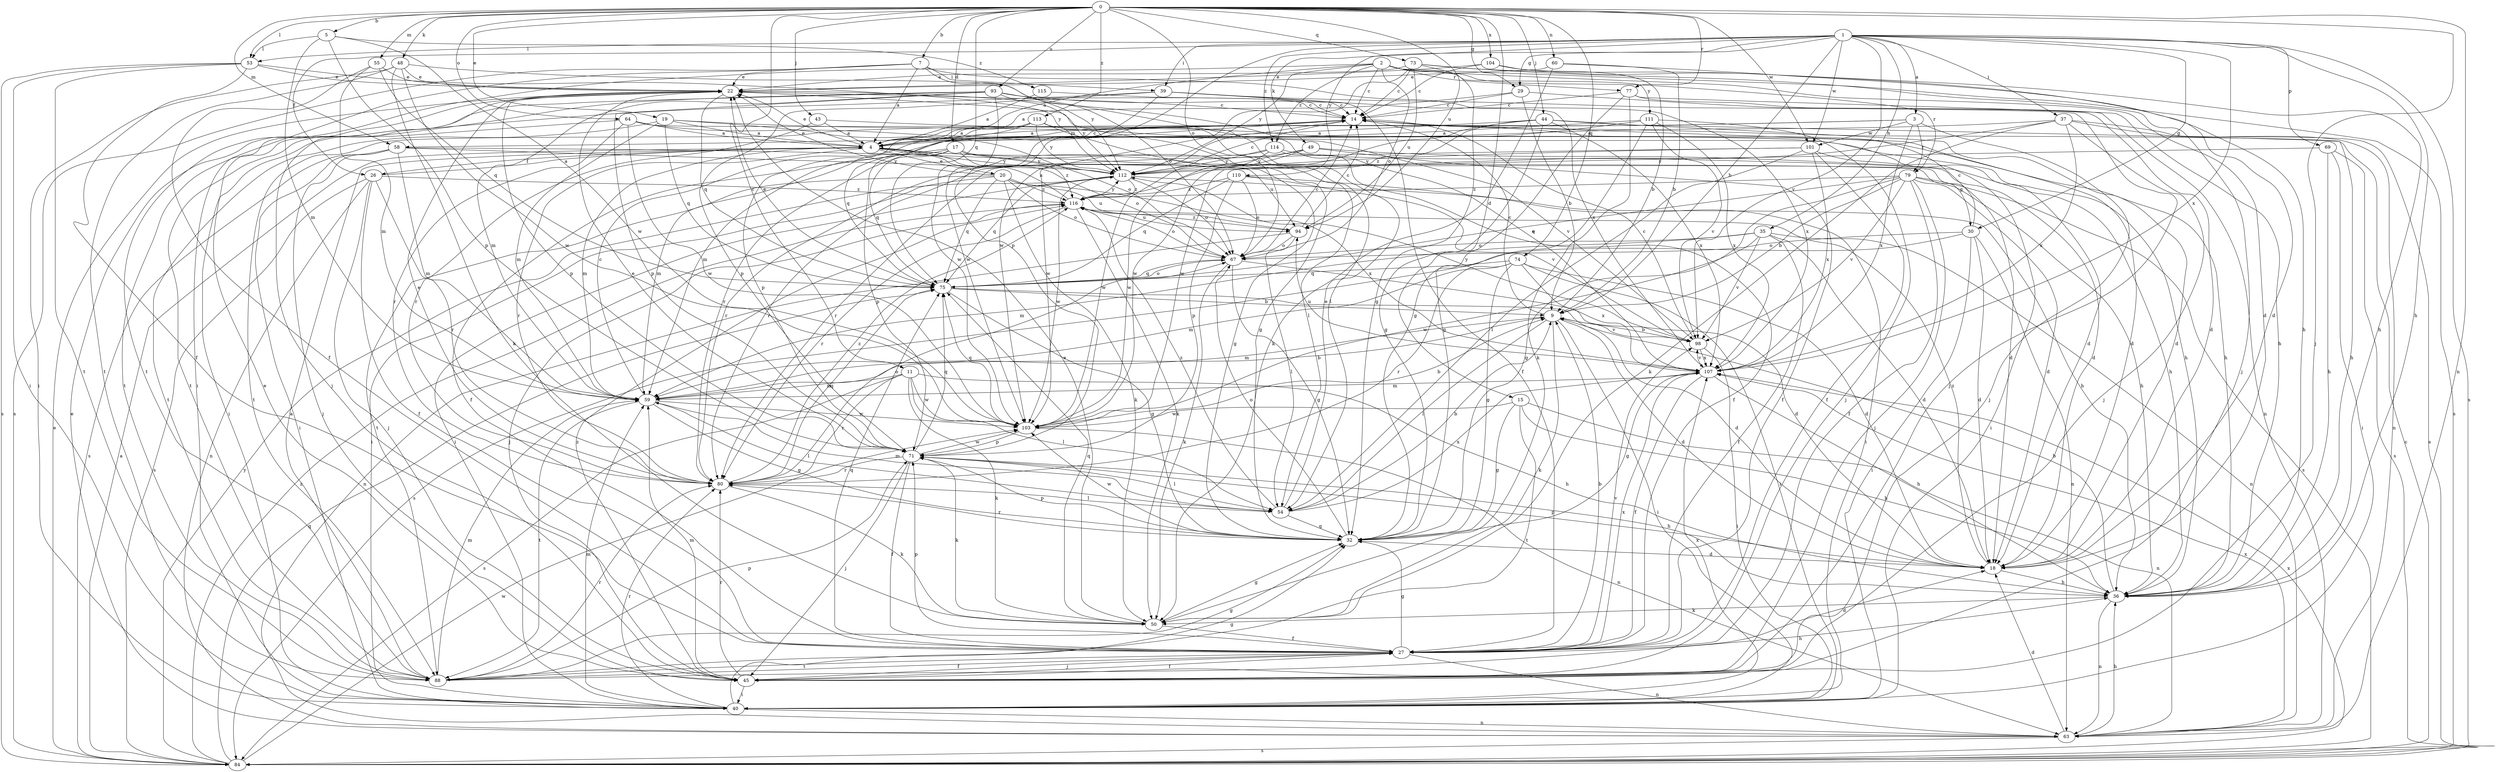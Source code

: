 strict digraph  {
0;
1;
2;
3;
4;
5;
7;
9;
11;
14;
15;
17;
18;
19;
20;
22;
26;
27;
29;
30;
32;
35;
36;
37;
39;
40;
43;
44;
45;
48;
49;
50;
53;
54;
55;
58;
59;
60;
63;
64;
67;
69;
71;
73;
74;
75;
77;
79;
80;
84;
88;
93;
94;
98;
101;
103;
104;
107;
110;
111;
112;
113;
114;
115;
116;
0 -> 5  [label=b];
0 -> 7  [label=b];
0 -> 11  [label=c];
0 -> 15  [label=d];
0 -> 17  [label=d];
0 -> 19  [label=e];
0 -> 29  [label=g];
0 -> 43  [label=j];
0 -> 44  [label=j];
0 -> 45  [label=j];
0 -> 48  [label=k];
0 -> 53  [label=l];
0 -> 55  [label=m];
0 -> 58  [label=m];
0 -> 60  [label=n];
0 -> 63  [label=n];
0 -> 64  [label=o];
0 -> 67  [label=o];
0 -> 73  [label=q];
0 -> 74  [label=q];
0 -> 75  [label=q];
0 -> 77  [label=r];
0 -> 93  [label=u];
0 -> 94  [label=u];
0 -> 101  [label=w];
0 -> 104  [label=x];
0 -> 113  [label=z];
1 -> 3  [label=a];
1 -> 9  [label=b];
1 -> 26  [label=f];
1 -> 29  [label=g];
1 -> 30  [label=g];
1 -> 35  [label=h];
1 -> 36  [label=h];
1 -> 37  [label=i];
1 -> 39  [label=i];
1 -> 49  [label=k];
1 -> 53  [label=l];
1 -> 69  [label=p];
1 -> 71  [label=p];
1 -> 84  [label=s];
1 -> 98  [label=v];
1 -> 101  [label=w];
1 -> 107  [label=x];
1 -> 110  [label=y];
1 -> 114  [label=z];
2 -> 4  [label=a];
2 -> 14  [label=c];
2 -> 18  [label=d];
2 -> 67  [label=o];
2 -> 77  [label=r];
2 -> 79  [label=r];
2 -> 84  [label=s];
2 -> 88  [label=t];
2 -> 111  [label=y];
2 -> 112  [label=y];
2 -> 114  [label=z];
3 -> 45  [label=j];
3 -> 58  [label=m];
3 -> 79  [label=r];
3 -> 88  [label=t];
3 -> 101  [label=w];
3 -> 107  [label=x];
4 -> 14  [label=c];
4 -> 20  [label=e];
4 -> 22  [label=e];
4 -> 26  [label=f];
4 -> 30  [label=g];
4 -> 32  [label=g];
4 -> 59  [label=m];
4 -> 67  [label=o];
4 -> 80  [label=r];
4 -> 112  [label=y];
5 -> 53  [label=l];
5 -> 59  [label=m];
5 -> 71  [label=p];
5 -> 103  [label=w];
5 -> 115  [label=z];
7 -> 4  [label=a];
7 -> 22  [label=e];
7 -> 39  [label=i];
7 -> 40  [label=i];
7 -> 84  [label=s];
7 -> 107  [label=x];
7 -> 112  [label=y];
9 -> 14  [label=c];
9 -> 18  [label=d];
9 -> 40  [label=i];
9 -> 50  [label=k];
9 -> 54  [label=l];
9 -> 59  [label=m];
9 -> 98  [label=v];
11 -> 36  [label=h];
11 -> 50  [label=k];
11 -> 54  [label=l];
11 -> 59  [label=m];
11 -> 80  [label=r];
11 -> 84  [label=s];
11 -> 103  [label=w];
14 -> 4  [label=a];
14 -> 18  [label=d];
14 -> 80  [label=r];
14 -> 103  [label=w];
15 -> 32  [label=g];
15 -> 36  [label=h];
15 -> 63  [label=n];
15 -> 88  [label=t];
15 -> 103  [label=w];
17 -> 18  [label=d];
17 -> 27  [label=f];
17 -> 59  [label=m];
17 -> 71  [label=p];
17 -> 75  [label=q];
17 -> 112  [label=y];
17 -> 116  [label=z];
18 -> 36  [label=h];
18 -> 71  [label=p];
18 -> 116  [label=z];
19 -> 4  [label=a];
19 -> 18  [label=d];
19 -> 59  [label=m];
19 -> 67  [label=o];
19 -> 75  [label=q];
19 -> 88  [label=t];
20 -> 22  [label=e];
20 -> 40  [label=i];
20 -> 50  [label=k];
20 -> 67  [label=o];
20 -> 75  [label=q];
20 -> 88  [label=t];
20 -> 94  [label=u];
20 -> 107  [label=x];
20 -> 116  [label=z];
22 -> 14  [label=c];
22 -> 71  [label=p];
22 -> 75  [label=q];
26 -> 4  [label=a];
26 -> 27  [label=f];
26 -> 45  [label=j];
26 -> 63  [label=n];
26 -> 80  [label=r];
26 -> 84  [label=s];
26 -> 116  [label=z];
27 -> 9  [label=b];
27 -> 18  [label=d];
27 -> 32  [label=g];
27 -> 45  [label=j];
27 -> 63  [label=n];
27 -> 71  [label=p];
27 -> 75  [label=q];
27 -> 88  [label=t];
27 -> 98  [label=v];
27 -> 107  [label=x];
29 -> 4  [label=a];
29 -> 9  [label=b];
29 -> 14  [label=c];
29 -> 18  [label=d];
30 -> 14  [label=c];
30 -> 18  [label=d];
30 -> 40  [label=i];
30 -> 63  [label=n];
30 -> 67  [label=o];
30 -> 84  [label=s];
32 -> 18  [label=d];
32 -> 67  [label=o];
32 -> 71  [label=p];
32 -> 80  [label=r];
32 -> 103  [label=w];
35 -> 18  [label=d];
35 -> 27  [label=f];
35 -> 59  [label=m];
35 -> 63  [label=n];
35 -> 67  [label=o];
35 -> 98  [label=v];
35 -> 103  [label=w];
36 -> 9  [label=b];
36 -> 50  [label=k];
36 -> 63  [label=n];
37 -> 4  [label=a];
37 -> 45  [label=j];
37 -> 50  [label=k];
37 -> 63  [label=n];
37 -> 84  [label=s];
37 -> 103  [label=w];
37 -> 107  [label=x];
39 -> 14  [label=c];
39 -> 27  [label=f];
39 -> 45  [label=j];
39 -> 71  [label=p];
39 -> 88  [label=t];
39 -> 103  [label=w];
40 -> 32  [label=g];
40 -> 59  [label=m];
40 -> 63  [label=n];
40 -> 80  [label=r];
40 -> 107  [label=x];
43 -> 4  [label=a];
43 -> 36  [label=h];
43 -> 80  [label=r];
44 -> 4  [label=a];
44 -> 18  [label=d];
44 -> 32  [label=g];
44 -> 36  [label=h];
44 -> 103  [label=w];
44 -> 107  [label=x];
44 -> 116  [label=z];
45 -> 22  [label=e];
45 -> 27  [label=f];
45 -> 40  [label=i];
45 -> 59  [label=m];
45 -> 80  [label=r];
45 -> 116  [label=z];
48 -> 22  [label=e];
48 -> 40  [label=i];
48 -> 50  [label=k];
48 -> 67  [label=o];
48 -> 88  [label=t];
48 -> 103  [label=w];
49 -> 27  [label=f];
49 -> 36  [label=h];
49 -> 80  [label=r];
49 -> 103  [label=w];
49 -> 112  [label=y];
50 -> 22  [label=e];
50 -> 27  [label=f];
50 -> 32  [label=g];
50 -> 75  [label=q];
53 -> 22  [label=e];
53 -> 27  [label=f];
53 -> 40  [label=i];
53 -> 84  [label=s];
53 -> 88  [label=t];
53 -> 112  [label=y];
54 -> 9  [label=b];
54 -> 22  [label=e];
54 -> 32  [label=g];
54 -> 59  [label=m];
54 -> 107  [label=x];
54 -> 116  [label=z];
55 -> 22  [label=e];
55 -> 27  [label=f];
55 -> 59  [label=m];
55 -> 75  [label=q];
58 -> 40  [label=i];
58 -> 45  [label=j];
58 -> 59  [label=m];
58 -> 84  [label=s];
58 -> 94  [label=u];
58 -> 112  [label=y];
59 -> 9  [label=b];
59 -> 14  [label=c];
59 -> 32  [label=g];
59 -> 54  [label=l];
59 -> 88  [label=t];
59 -> 103  [label=w];
60 -> 9  [label=b];
60 -> 18  [label=d];
60 -> 22  [label=e];
60 -> 50  [label=k];
63 -> 18  [label=d];
63 -> 22  [label=e];
63 -> 36  [label=h];
63 -> 84  [label=s];
63 -> 107  [label=x];
64 -> 4  [label=a];
64 -> 36  [label=h];
64 -> 40  [label=i];
64 -> 80  [label=r];
64 -> 98  [label=v];
64 -> 103  [label=w];
67 -> 14  [label=c];
67 -> 18  [label=d];
67 -> 32  [label=g];
67 -> 50  [label=k];
67 -> 75  [label=q];
69 -> 36  [label=h];
69 -> 40  [label=i];
69 -> 84  [label=s];
69 -> 112  [label=y];
71 -> 22  [label=e];
71 -> 27  [label=f];
71 -> 36  [label=h];
71 -> 45  [label=j];
71 -> 50  [label=k];
71 -> 54  [label=l];
71 -> 75  [label=q];
71 -> 80  [label=r];
71 -> 103  [label=w];
73 -> 14  [label=c];
73 -> 22  [label=e];
73 -> 32  [label=g];
73 -> 36  [label=h];
73 -> 45  [label=j];
73 -> 94  [label=u];
73 -> 103  [label=w];
74 -> 18  [label=d];
74 -> 32  [label=g];
74 -> 40  [label=i];
74 -> 59  [label=m];
74 -> 75  [label=q];
74 -> 80  [label=r];
74 -> 107  [label=x];
75 -> 9  [label=b];
75 -> 18  [label=d];
75 -> 22  [label=e];
75 -> 32  [label=g];
75 -> 67  [label=o];
77 -> 14  [label=c];
77 -> 32  [label=g];
77 -> 36  [label=h];
77 -> 50  [label=k];
77 -> 63  [label=n];
79 -> 9  [label=b];
79 -> 18  [label=d];
79 -> 27  [label=f];
79 -> 32  [label=g];
79 -> 36  [label=h];
79 -> 45  [label=j];
79 -> 75  [label=q];
79 -> 84  [label=s];
79 -> 98  [label=v];
79 -> 116  [label=z];
80 -> 22  [label=e];
80 -> 50  [label=k];
80 -> 54  [label=l];
80 -> 67  [label=o];
80 -> 75  [label=q];
80 -> 116  [label=z];
84 -> 4  [label=a];
84 -> 14  [label=c];
84 -> 22  [label=e];
84 -> 75  [label=q];
84 -> 103  [label=w];
84 -> 107  [label=x];
84 -> 112  [label=y];
84 -> 116  [label=z];
88 -> 4  [label=a];
88 -> 27  [label=f];
88 -> 32  [label=g];
88 -> 36  [label=h];
88 -> 59  [label=m];
88 -> 71  [label=p];
88 -> 80  [label=r];
93 -> 14  [label=c];
93 -> 45  [label=j];
93 -> 54  [label=l];
93 -> 59  [label=m];
93 -> 71  [label=p];
93 -> 88  [label=t];
93 -> 103  [label=w];
93 -> 107  [label=x];
93 -> 112  [label=y];
94 -> 14  [label=c];
94 -> 54  [label=l];
94 -> 63  [label=n];
94 -> 67  [label=o];
94 -> 116  [label=z];
98 -> 9  [label=b];
98 -> 14  [label=c];
98 -> 40  [label=i];
98 -> 107  [label=x];
98 -> 112  [label=y];
101 -> 27  [label=f];
101 -> 40  [label=i];
101 -> 54  [label=l];
101 -> 80  [label=r];
101 -> 107  [label=x];
101 -> 112  [label=y];
103 -> 9  [label=b];
103 -> 63  [label=n];
103 -> 71  [label=p];
103 -> 75  [label=q];
104 -> 9  [label=b];
104 -> 14  [label=c];
104 -> 22  [label=e];
104 -> 36  [label=h];
107 -> 22  [label=e];
107 -> 27  [label=f];
107 -> 32  [label=g];
107 -> 36  [label=h];
107 -> 59  [label=m];
107 -> 94  [label=u];
107 -> 98  [label=v];
110 -> 40  [label=i];
110 -> 67  [label=o];
110 -> 71  [label=p];
110 -> 75  [label=q];
110 -> 98  [label=v];
110 -> 116  [label=z];
111 -> 4  [label=a];
111 -> 32  [label=g];
111 -> 45  [label=j];
111 -> 59  [label=m];
111 -> 98  [label=v];
111 -> 107  [label=x];
112 -> 14  [label=c];
112 -> 36  [label=h];
112 -> 40  [label=i];
112 -> 67  [label=o];
112 -> 75  [label=q];
112 -> 103  [label=w];
112 -> 116  [label=z];
113 -> 4  [label=a];
113 -> 32  [label=g];
113 -> 54  [label=l];
113 -> 71  [label=p];
113 -> 75  [label=q];
113 -> 112  [label=y];
114 -> 18  [label=d];
114 -> 27  [label=f];
114 -> 80  [label=r];
114 -> 103  [label=w];
114 -> 112  [label=y];
115 -> 4  [label=a];
115 -> 14  [label=c];
116 -> 4  [label=a];
116 -> 45  [label=j];
116 -> 50  [label=k];
116 -> 67  [label=o];
116 -> 80  [label=r];
116 -> 94  [label=u];
116 -> 112  [label=y];
}
